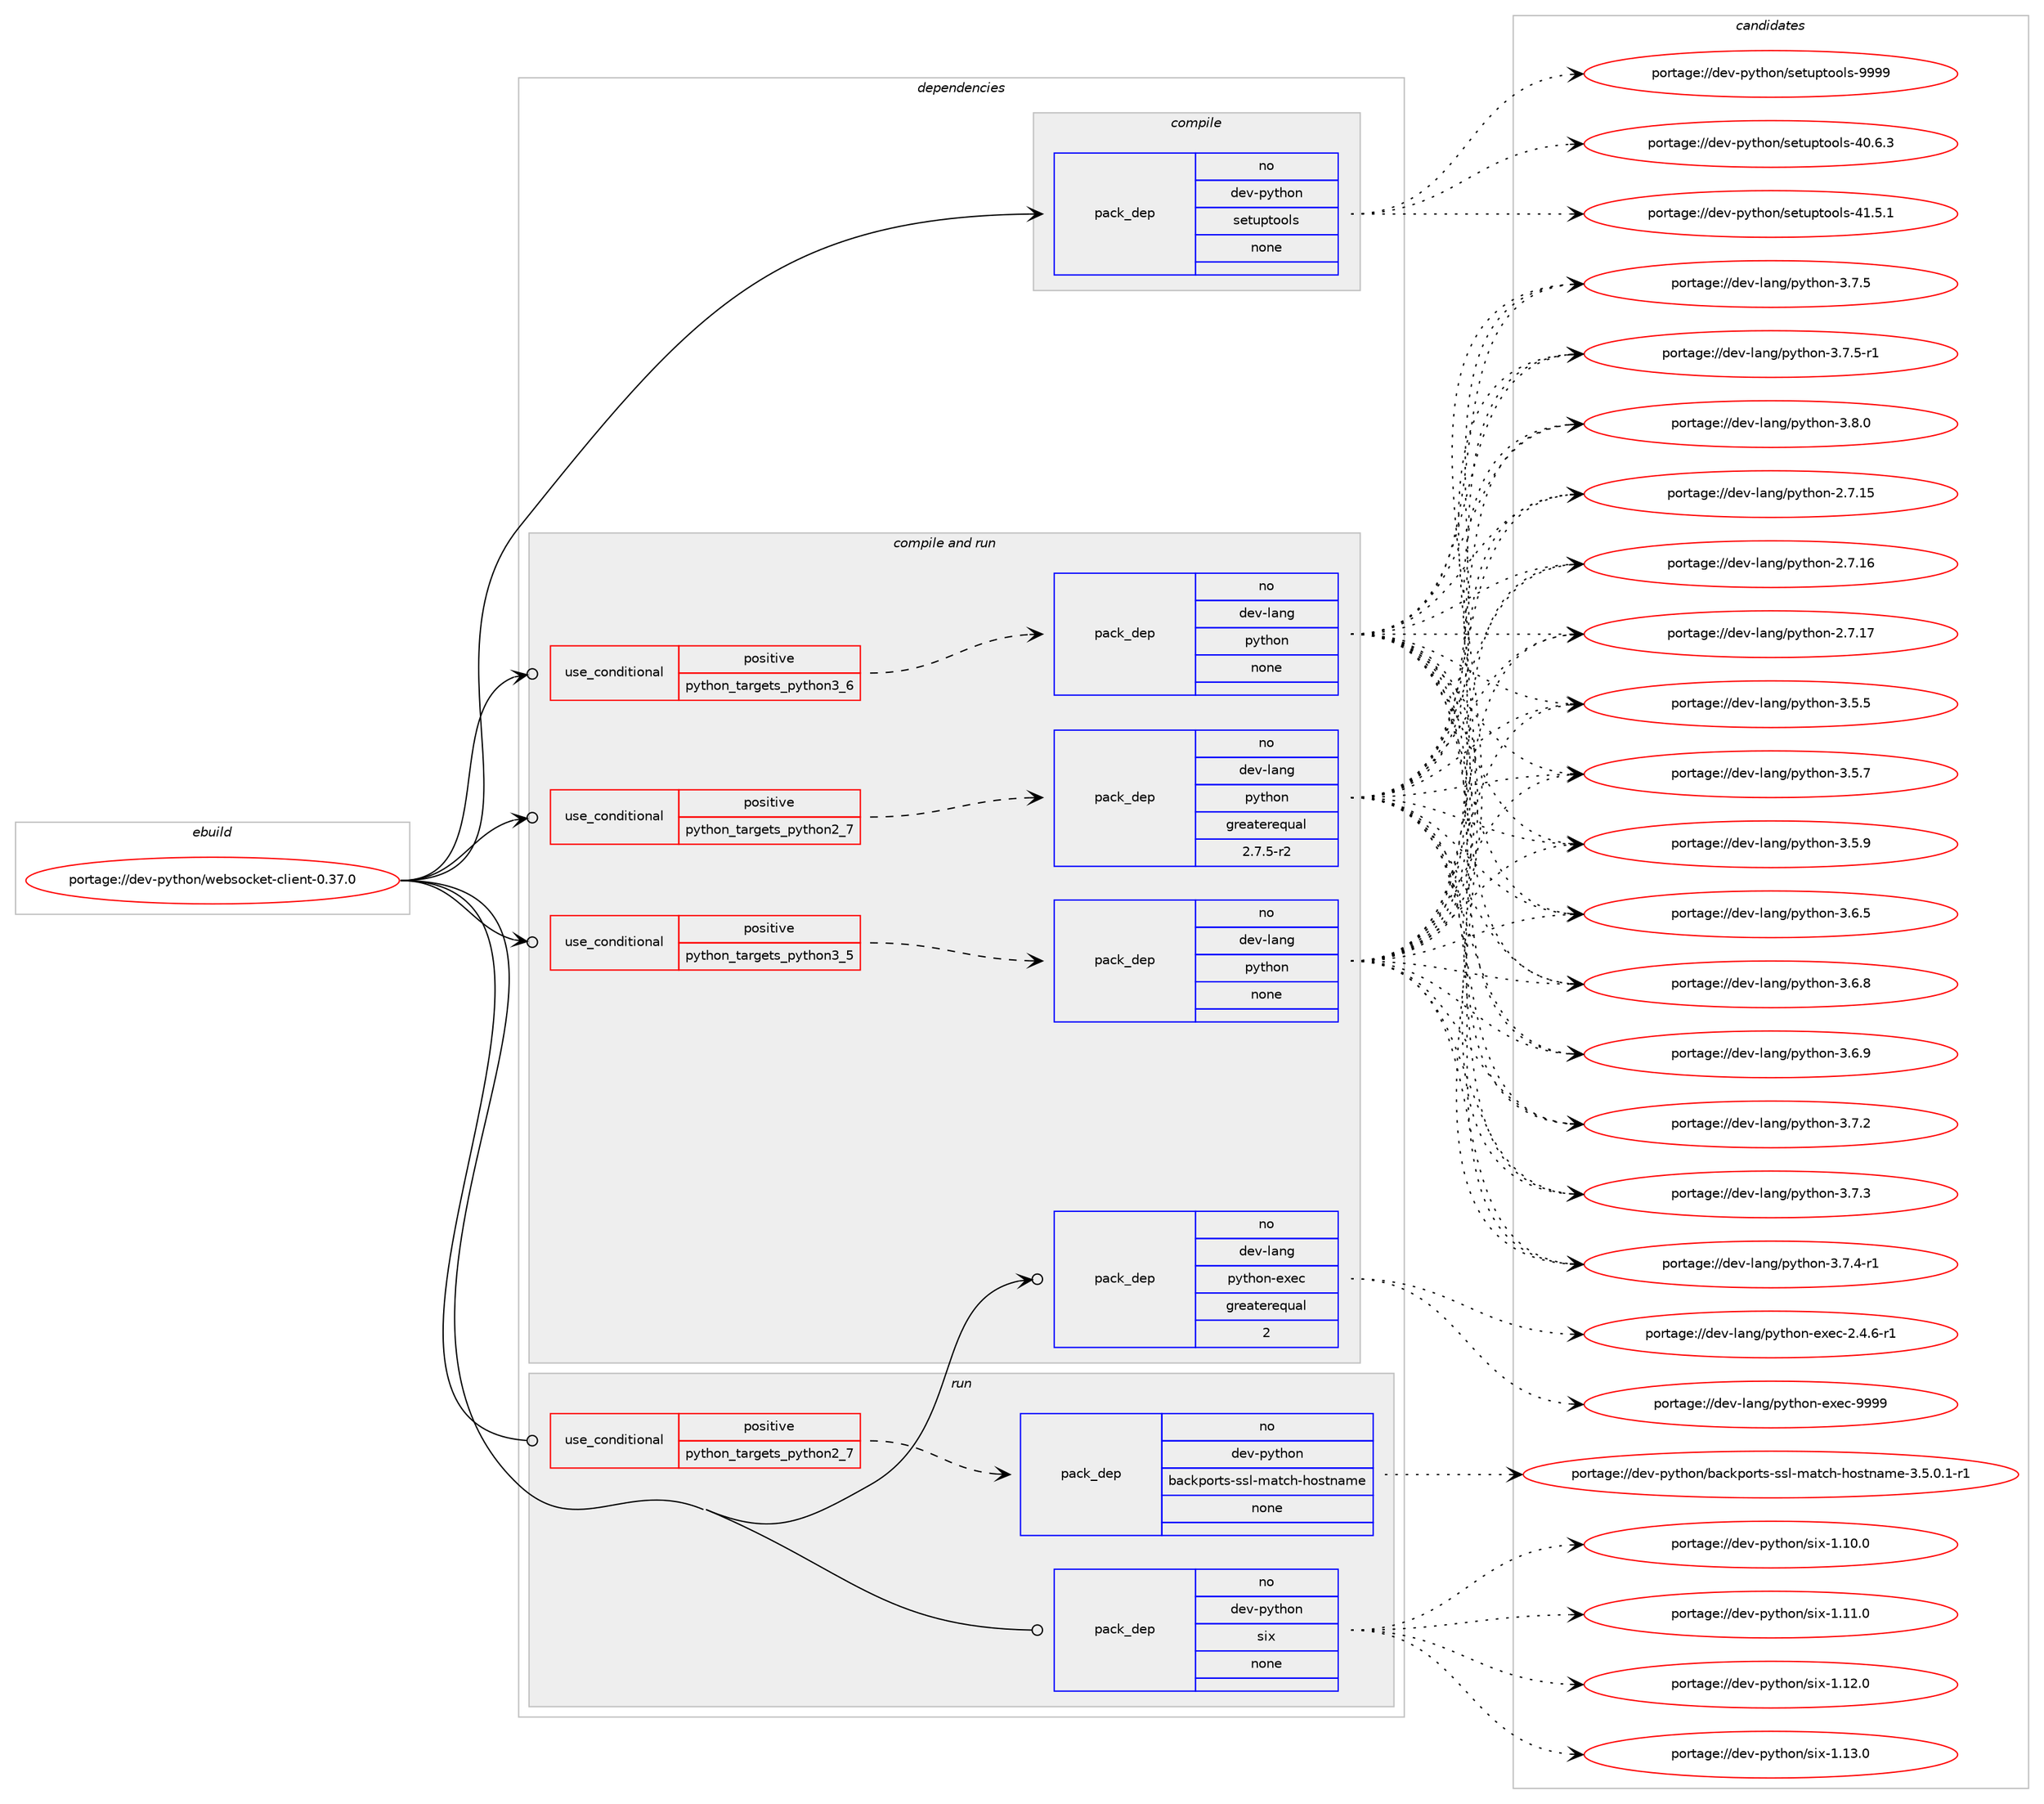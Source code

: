 digraph prolog {

# *************
# Graph options
# *************

newrank=true;
concentrate=true;
compound=true;
graph [rankdir=LR,fontname=Helvetica,fontsize=10,ranksep=1.5];#, ranksep=2.5, nodesep=0.2];
edge  [arrowhead=vee];
node  [fontname=Helvetica,fontsize=10];

# **********
# The ebuild
# **********

subgraph cluster_leftcol {
color=gray;
rank=same;
label=<<i>ebuild</i>>;
id [label="portage://dev-python/websocket-client-0.37.0", color=red, width=4, href="../dev-python/websocket-client-0.37.0.svg"];
}

# ****************
# The dependencies
# ****************

subgraph cluster_midcol {
color=gray;
label=<<i>dependencies</i>>;
subgraph cluster_compile {
fillcolor="#eeeeee";
style=filled;
label=<<i>compile</i>>;
subgraph pack134604 {
dependency178676 [label=<<TABLE BORDER="0" CELLBORDER="1" CELLSPACING="0" CELLPADDING="4" WIDTH="220"><TR><TD ROWSPAN="6" CELLPADDING="30">pack_dep</TD></TR><TR><TD WIDTH="110">no</TD></TR><TR><TD>dev-python</TD></TR><TR><TD>setuptools</TD></TR><TR><TD>none</TD></TR><TR><TD></TD></TR></TABLE>>, shape=none, color=blue];
}
id:e -> dependency178676:w [weight=20,style="solid",arrowhead="vee"];
}
subgraph cluster_compileandrun {
fillcolor="#eeeeee";
style=filled;
label=<<i>compile and run</i>>;
subgraph cond40661 {
dependency178677 [label=<<TABLE BORDER="0" CELLBORDER="1" CELLSPACING="0" CELLPADDING="4"><TR><TD ROWSPAN="3" CELLPADDING="10">use_conditional</TD></TR><TR><TD>positive</TD></TR><TR><TD>python_targets_python2_7</TD></TR></TABLE>>, shape=none, color=red];
subgraph pack134605 {
dependency178678 [label=<<TABLE BORDER="0" CELLBORDER="1" CELLSPACING="0" CELLPADDING="4" WIDTH="220"><TR><TD ROWSPAN="6" CELLPADDING="30">pack_dep</TD></TR><TR><TD WIDTH="110">no</TD></TR><TR><TD>dev-lang</TD></TR><TR><TD>python</TD></TR><TR><TD>greaterequal</TD></TR><TR><TD>2.7.5-r2</TD></TR></TABLE>>, shape=none, color=blue];
}
dependency178677:e -> dependency178678:w [weight=20,style="dashed",arrowhead="vee"];
}
id:e -> dependency178677:w [weight=20,style="solid",arrowhead="odotvee"];
subgraph cond40662 {
dependency178679 [label=<<TABLE BORDER="0" CELLBORDER="1" CELLSPACING="0" CELLPADDING="4"><TR><TD ROWSPAN="3" CELLPADDING="10">use_conditional</TD></TR><TR><TD>positive</TD></TR><TR><TD>python_targets_python3_5</TD></TR></TABLE>>, shape=none, color=red];
subgraph pack134606 {
dependency178680 [label=<<TABLE BORDER="0" CELLBORDER="1" CELLSPACING="0" CELLPADDING="4" WIDTH="220"><TR><TD ROWSPAN="6" CELLPADDING="30">pack_dep</TD></TR><TR><TD WIDTH="110">no</TD></TR><TR><TD>dev-lang</TD></TR><TR><TD>python</TD></TR><TR><TD>none</TD></TR><TR><TD></TD></TR></TABLE>>, shape=none, color=blue];
}
dependency178679:e -> dependency178680:w [weight=20,style="dashed",arrowhead="vee"];
}
id:e -> dependency178679:w [weight=20,style="solid",arrowhead="odotvee"];
subgraph cond40663 {
dependency178681 [label=<<TABLE BORDER="0" CELLBORDER="1" CELLSPACING="0" CELLPADDING="4"><TR><TD ROWSPAN="3" CELLPADDING="10">use_conditional</TD></TR><TR><TD>positive</TD></TR><TR><TD>python_targets_python3_6</TD></TR></TABLE>>, shape=none, color=red];
subgraph pack134607 {
dependency178682 [label=<<TABLE BORDER="0" CELLBORDER="1" CELLSPACING="0" CELLPADDING="4" WIDTH="220"><TR><TD ROWSPAN="6" CELLPADDING="30">pack_dep</TD></TR><TR><TD WIDTH="110">no</TD></TR><TR><TD>dev-lang</TD></TR><TR><TD>python</TD></TR><TR><TD>none</TD></TR><TR><TD></TD></TR></TABLE>>, shape=none, color=blue];
}
dependency178681:e -> dependency178682:w [weight=20,style="dashed",arrowhead="vee"];
}
id:e -> dependency178681:w [weight=20,style="solid",arrowhead="odotvee"];
subgraph pack134608 {
dependency178683 [label=<<TABLE BORDER="0" CELLBORDER="1" CELLSPACING="0" CELLPADDING="4" WIDTH="220"><TR><TD ROWSPAN="6" CELLPADDING="30">pack_dep</TD></TR><TR><TD WIDTH="110">no</TD></TR><TR><TD>dev-lang</TD></TR><TR><TD>python-exec</TD></TR><TR><TD>greaterequal</TD></TR><TR><TD>2</TD></TR></TABLE>>, shape=none, color=blue];
}
id:e -> dependency178683:w [weight=20,style="solid",arrowhead="odotvee"];
}
subgraph cluster_run {
fillcolor="#eeeeee";
style=filled;
label=<<i>run</i>>;
subgraph cond40664 {
dependency178684 [label=<<TABLE BORDER="0" CELLBORDER="1" CELLSPACING="0" CELLPADDING="4"><TR><TD ROWSPAN="3" CELLPADDING="10">use_conditional</TD></TR><TR><TD>positive</TD></TR><TR><TD>python_targets_python2_7</TD></TR></TABLE>>, shape=none, color=red];
subgraph pack134609 {
dependency178685 [label=<<TABLE BORDER="0" CELLBORDER="1" CELLSPACING="0" CELLPADDING="4" WIDTH="220"><TR><TD ROWSPAN="6" CELLPADDING="30">pack_dep</TD></TR><TR><TD WIDTH="110">no</TD></TR><TR><TD>dev-python</TD></TR><TR><TD>backports-ssl-match-hostname</TD></TR><TR><TD>none</TD></TR><TR><TD></TD></TR></TABLE>>, shape=none, color=blue];
}
dependency178684:e -> dependency178685:w [weight=20,style="dashed",arrowhead="vee"];
}
id:e -> dependency178684:w [weight=20,style="solid",arrowhead="odot"];
subgraph pack134610 {
dependency178686 [label=<<TABLE BORDER="0" CELLBORDER="1" CELLSPACING="0" CELLPADDING="4" WIDTH="220"><TR><TD ROWSPAN="6" CELLPADDING="30">pack_dep</TD></TR><TR><TD WIDTH="110">no</TD></TR><TR><TD>dev-python</TD></TR><TR><TD>six</TD></TR><TR><TD>none</TD></TR><TR><TD></TD></TR></TABLE>>, shape=none, color=blue];
}
id:e -> dependency178686:w [weight=20,style="solid",arrowhead="odot"];
}
}

# **************
# The candidates
# **************

subgraph cluster_choices {
rank=same;
color=gray;
label=<<i>candidates</i>>;

subgraph choice134604 {
color=black;
nodesep=1;
choiceportage100101118451121211161041111104711510111611711211611111110811545524846544651 [label="portage://dev-python/setuptools-40.6.3", color=red, width=4,href="../dev-python/setuptools-40.6.3.svg"];
choiceportage100101118451121211161041111104711510111611711211611111110811545524946534649 [label="portage://dev-python/setuptools-41.5.1", color=red, width=4,href="../dev-python/setuptools-41.5.1.svg"];
choiceportage10010111845112121116104111110471151011161171121161111111081154557575757 [label="portage://dev-python/setuptools-9999", color=red, width=4,href="../dev-python/setuptools-9999.svg"];
dependency178676:e -> choiceportage100101118451121211161041111104711510111611711211611111110811545524846544651:w [style=dotted,weight="100"];
dependency178676:e -> choiceportage100101118451121211161041111104711510111611711211611111110811545524946534649:w [style=dotted,weight="100"];
dependency178676:e -> choiceportage10010111845112121116104111110471151011161171121161111111081154557575757:w [style=dotted,weight="100"];
}
subgraph choice134605 {
color=black;
nodesep=1;
choiceportage10010111845108971101034711212111610411111045504655464953 [label="portage://dev-lang/python-2.7.15", color=red, width=4,href="../dev-lang/python-2.7.15.svg"];
choiceportage10010111845108971101034711212111610411111045504655464954 [label="portage://dev-lang/python-2.7.16", color=red, width=4,href="../dev-lang/python-2.7.16.svg"];
choiceportage10010111845108971101034711212111610411111045504655464955 [label="portage://dev-lang/python-2.7.17", color=red, width=4,href="../dev-lang/python-2.7.17.svg"];
choiceportage100101118451089711010347112121116104111110455146534653 [label="portage://dev-lang/python-3.5.5", color=red, width=4,href="../dev-lang/python-3.5.5.svg"];
choiceportage100101118451089711010347112121116104111110455146534655 [label="portage://dev-lang/python-3.5.7", color=red, width=4,href="../dev-lang/python-3.5.7.svg"];
choiceportage100101118451089711010347112121116104111110455146534657 [label="portage://dev-lang/python-3.5.9", color=red, width=4,href="../dev-lang/python-3.5.9.svg"];
choiceportage100101118451089711010347112121116104111110455146544653 [label="portage://dev-lang/python-3.6.5", color=red, width=4,href="../dev-lang/python-3.6.5.svg"];
choiceportage100101118451089711010347112121116104111110455146544656 [label="portage://dev-lang/python-3.6.8", color=red, width=4,href="../dev-lang/python-3.6.8.svg"];
choiceportage100101118451089711010347112121116104111110455146544657 [label="portage://dev-lang/python-3.6.9", color=red, width=4,href="../dev-lang/python-3.6.9.svg"];
choiceportage100101118451089711010347112121116104111110455146554650 [label="portage://dev-lang/python-3.7.2", color=red, width=4,href="../dev-lang/python-3.7.2.svg"];
choiceportage100101118451089711010347112121116104111110455146554651 [label="portage://dev-lang/python-3.7.3", color=red, width=4,href="../dev-lang/python-3.7.3.svg"];
choiceportage1001011184510897110103471121211161041111104551465546524511449 [label="portage://dev-lang/python-3.7.4-r1", color=red, width=4,href="../dev-lang/python-3.7.4-r1.svg"];
choiceportage100101118451089711010347112121116104111110455146554653 [label="portage://dev-lang/python-3.7.5", color=red, width=4,href="../dev-lang/python-3.7.5.svg"];
choiceportage1001011184510897110103471121211161041111104551465546534511449 [label="portage://dev-lang/python-3.7.5-r1", color=red, width=4,href="../dev-lang/python-3.7.5-r1.svg"];
choiceportage100101118451089711010347112121116104111110455146564648 [label="portage://dev-lang/python-3.8.0", color=red, width=4,href="../dev-lang/python-3.8.0.svg"];
dependency178678:e -> choiceportage10010111845108971101034711212111610411111045504655464953:w [style=dotted,weight="100"];
dependency178678:e -> choiceportage10010111845108971101034711212111610411111045504655464954:w [style=dotted,weight="100"];
dependency178678:e -> choiceportage10010111845108971101034711212111610411111045504655464955:w [style=dotted,weight="100"];
dependency178678:e -> choiceportage100101118451089711010347112121116104111110455146534653:w [style=dotted,weight="100"];
dependency178678:e -> choiceportage100101118451089711010347112121116104111110455146534655:w [style=dotted,weight="100"];
dependency178678:e -> choiceportage100101118451089711010347112121116104111110455146534657:w [style=dotted,weight="100"];
dependency178678:e -> choiceportage100101118451089711010347112121116104111110455146544653:w [style=dotted,weight="100"];
dependency178678:e -> choiceportage100101118451089711010347112121116104111110455146544656:w [style=dotted,weight="100"];
dependency178678:e -> choiceportage100101118451089711010347112121116104111110455146544657:w [style=dotted,weight="100"];
dependency178678:e -> choiceportage100101118451089711010347112121116104111110455146554650:w [style=dotted,weight="100"];
dependency178678:e -> choiceportage100101118451089711010347112121116104111110455146554651:w [style=dotted,weight="100"];
dependency178678:e -> choiceportage1001011184510897110103471121211161041111104551465546524511449:w [style=dotted,weight="100"];
dependency178678:e -> choiceportage100101118451089711010347112121116104111110455146554653:w [style=dotted,weight="100"];
dependency178678:e -> choiceportage1001011184510897110103471121211161041111104551465546534511449:w [style=dotted,weight="100"];
dependency178678:e -> choiceportage100101118451089711010347112121116104111110455146564648:w [style=dotted,weight="100"];
}
subgraph choice134606 {
color=black;
nodesep=1;
choiceportage10010111845108971101034711212111610411111045504655464953 [label="portage://dev-lang/python-2.7.15", color=red, width=4,href="../dev-lang/python-2.7.15.svg"];
choiceportage10010111845108971101034711212111610411111045504655464954 [label="portage://dev-lang/python-2.7.16", color=red, width=4,href="../dev-lang/python-2.7.16.svg"];
choiceportage10010111845108971101034711212111610411111045504655464955 [label="portage://dev-lang/python-2.7.17", color=red, width=4,href="../dev-lang/python-2.7.17.svg"];
choiceportage100101118451089711010347112121116104111110455146534653 [label="portage://dev-lang/python-3.5.5", color=red, width=4,href="../dev-lang/python-3.5.5.svg"];
choiceportage100101118451089711010347112121116104111110455146534655 [label="portage://dev-lang/python-3.5.7", color=red, width=4,href="../dev-lang/python-3.5.7.svg"];
choiceportage100101118451089711010347112121116104111110455146534657 [label="portage://dev-lang/python-3.5.9", color=red, width=4,href="../dev-lang/python-3.5.9.svg"];
choiceportage100101118451089711010347112121116104111110455146544653 [label="portage://dev-lang/python-3.6.5", color=red, width=4,href="../dev-lang/python-3.6.5.svg"];
choiceportage100101118451089711010347112121116104111110455146544656 [label="portage://dev-lang/python-3.6.8", color=red, width=4,href="../dev-lang/python-3.6.8.svg"];
choiceportage100101118451089711010347112121116104111110455146544657 [label="portage://dev-lang/python-3.6.9", color=red, width=4,href="../dev-lang/python-3.6.9.svg"];
choiceportage100101118451089711010347112121116104111110455146554650 [label="portage://dev-lang/python-3.7.2", color=red, width=4,href="../dev-lang/python-3.7.2.svg"];
choiceportage100101118451089711010347112121116104111110455146554651 [label="portage://dev-lang/python-3.7.3", color=red, width=4,href="../dev-lang/python-3.7.3.svg"];
choiceportage1001011184510897110103471121211161041111104551465546524511449 [label="portage://dev-lang/python-3.7.4-r1", color=red, width=4,href="../dev-lang/python-3.7.4-r1.svg"];
choiceportage100101118451089711010347112121116104111110455146554653 [label="portage://dev-lang/python-3.7.5", color=red, width=4,href="../dev-lang/python-3.7.5.svg"];
choiceportage1001011184510897110103471121211161041111104551465546534511449 [label="portage://dev-lang/python-3.7.5-r1", color=red, width=4,href="../dev-lang/python-3.7.5-r1.svg"];
choiceportage100101118451089711010347112121116104111110455146564648 [label="portage://dev-lang/python-3.8.0", color=red, width=4,href="../dev-lang/python-3.8.0.svg"];
dependency178680:e -> choiceportage10010111845108971101034711212111610411111045504655464953:w [style=dotted,weight="100"];
dependency178680:e -> choiceportage10010111845108971101034711212111610411111045504655464954:w [style=dotted,weight="100"];
dependency178680:e -> choiceportage10010111845108971101034711212111610411111045504655464955:w [style=dotted,weight="100"];
dependency178680:e -> choiceportage100101118451089711010347112121116104111110455146534653:w [style=dotted,weight="100"];
dependency178680:e -> choiceportage100101118451089711010347112121116104111110455146534655:w [style=dotted,weight="100"];
dependency178680:e -> choiceportage100101118451089711010347112121116104111110455146534657:w [style=dotted,weight="100"];
dependency178680:e -> choiceportage100101118451089711010347112121116104111110455146544653:w [style=dotted,weight="100"];
dependency178680:e -> choiceportage100101118451089711010347112121116104111110455146544656:w [style=dotted,weight="100"];
dependency178680:e -> choiceportage100101118451089711010347112121116104111110455146544657:w [style=dotted,weight="100"];
dependency178680:e -> choiceportage100101118451089711010347112121116104111110455146554650:w [style=dotted,weight="100"];
dependency178680:e -> choiceportage100101118451089711010347112121116104111110455146554651:w [style=dotted,weight="100"];
dependency178680:e -> choiceportage1001011184510897110103471121211161041111104551465546524511449:w [style=dotted,weight="100"];
dependency178680:e -> choiceportage100101118451089711010347112121116104111110455146554653:w [style=dotted,weight="100"];
dependency178680:e -> choiceportage1001011184510897110103471121211161041111104551465546534511449:w [style=dotted,weight="100"];
dependency178680:e -> choiceportage100101118451089711010347112121116104111110455146564648:w [style=dotted,weight="100"];
}
subgraph choice134607 {
color=black;
nodesep=1;
choiceportage10010111845108971101034711212111610411111045504655464953 [label="portage://dev-lang/python-2.7.15", color=red, width=4,href="../dev-lang/python-2.7.15.svg"];
choiceportage10010111845108971101034711212111610411111045504655464954 [label="portage://dev-lang/python-2.7.16", color=red, width=4,href="../dev-lang/python-2.7.16.svg"];
choiceportage10010111845108971101034711212111610411111045504655464955 [label="portage://dev-lang/python-2.7.17", color=red, width=4,href="../dev-lang/python-2.7.17.svg"];
choiceportage100101118451089711010347112121116104111110455146534653 [label="portage://dev-lang/python-3.5.5", color=red, width=4,href="../dev-lang/python-3.5.5.svg"];
choiceportage100101118451089711010347112121116104111110455146534655 [label="portage://dev-lang/python-3.5.7", color=red, width=4,href="../dev-lang/python-3.5.7.svg"];
choiceportage100101118451089711010347112121116104111110455146534657 [label="portage://dev-lang/python-3.5.9", color=red, width=4,href="../dev-lang/python-3.5.9.svg"];
choiceportage100101118451089711010347112121116104111110455146544653 [label="portage://dev-lang/python-3.6.5", color=red, width=4,href="../dev-lang/python-3.6.5.svg"];
choiceportage100101118451089711010347112121116104111110455146544656 [label="portage://dev-lang/python-3.6.8", color=red, width=4,href="../dev-lang/python-3.6.8.svg"];
choiceportage100101118451089711010347112121116104111110455146544657 [label="portage://dev-lang/python-3.6.9", color=red, width=4,href="../dev-lang/python-3.6.9.svg"];
choiceportage100101118451089711010347112121116104111110455146554650 [label="portage://dev-lang/python-3.7.2", color=red, width=4,href="../dev-lang/python-3.7.2.svg"];
choiceportage100101118451089711010347112121116104111110455146554651 [label="portage://dev-lang/python-3.7.3", color=red, width=4,href="../dev-lang/python-3.7.3.svg"];
choiceportage1001011184510897110103471121211161041111104551465546524511449 [label="portage://dev-lang/python-3.7.4-r1", color=red, width=4,href="../dev-lang/python-3.7.4-r1.svg"];
choiceportage100101118451089711010347112121116104111110455146554653 [label="portage://dev-lang/python-3.7.5", color=red, width=4,href="../dev-lang/python-3.7.5.svg"];
choiceportage1001011184510897110103471121211161041111104551465546534511449 [label="portage://dev-lang/python-3.7.5-r1", color=red, width=4,href="../dev-lang/python-3.7.5-r1.svg"];
choiceportage100101118451089711010347112121116104111110455146564648 [label="portage://dev-lang/python-3.8.0", color=red, width=4,href="../dev-lang/python-3.8.0.svg"];
dependency178682:e -> choiceportage10010111845108971101034711212111610411111045504655464953:w [style=dotted,weight="100"];
dependency178682:e -> choiceportage10010111845108971101034711212111610411111045504655464954:w [style=dotted,weight="100"];
dependency178682:e -> choiceportage10010111845108971101034711212111610411111045504655464955:w [style=dotted,weight="100"];
dependency178682:e -> choiceportage100101118451089711010347112121116104111110455146534653:w [style=dotted,weight="100"];
dependency178682:e -> choiceportage100101118451089711010347112121116104111110455146534655:w [style=dotted,weight="100"];
dependency178682:e -> choiceportage100101118451089711010347112121116104111110455146534657:w [style=dotted,weight="100"];
dependency178682:e -> choiceportage100101118451089711010347112121116104111110455146544653:w [style=dotted,weight="100"];
dependency178682:e -> choiceportage100101118451089711010347112121116104111110455146544656:w [style=dotted,weight="100"];
dependency178682:e -> choiceportage100101118451089711010347112121116104111110455146544657:w [style=dotted,weight="100"];
dependency178682:e -> choiceportage100101118451089711010347112121116104111110455146554650:w [style=dotted,weight="100"];
dependency178682:e -> choiceportage100101118451089711010347112121116104111110455146554651:w [style=dotted,weight="100"];
dependency178682:e -> choiceportage1001011184510897110103471121211161041111104551465546524511449:w [style=dotted,weight="100"];
dependency178682:e -> choiceportage100101118451089711010347112121116104111110455146554653:w [style=dotted,weight="100"];
dependency178682:e -> choiceportage1001011184510897110103471121211161041111104551465546534511449:w [style=dotted,weight="100"];
dependency178682:e -> choiceportage100101118451089711010347112121116104111110455146564648:w [style=dotted,weight="100"];
}
subgraph choice134608 {
color=black;
nodesep=1;
choiceportage10010111845108971101034711212111610411111045101120101994550465246544511449 [label="portage://dev-lang/python-exec-2.4.6-r1", color=red, width=4,href="../dev-lang/python-exec-2.4.6-r1.svg"];
choiceportage10010111845108971101034711212111610411111045101120101994557575757 [label="portage://dev-lang/python-exec-9999", color=red, width=4,href="../dev-lang/python-exec-9999.svg"];
dependency178683:e -> choiceportage10010111845108971101034711212111610411111045101120101994550465246544511449:w [style=dotted,weight="100"];
dependency178683:e -> choiceportage10010111845108971101034711212111610411111045101120101994557575757:w [style=dotted,weight="100"];
}
subgraph choice134609 {
color=black;
nodesep=1;
choiceportage100101118451121211161041111104798979910711211111411611545115115108451099711699104451041111151161109710910145514653464846494511449 [label="portage://dev-python/backports-ssl-match-hostname-3.5.0.1-r1", color=red, width=4,href="../dev-python/backports-ssl-match-hostname-3.5.0.1-r1.svg"];
dependency178685:e -> choiceportage100101118451121211161041111104798979910711211111411611545115115108451099711699104451041111151161109710910145514653464846494511449:w [style=dotted,weight="100"];
}
subgraph choice134610 {
color=black;
nodesep=1;
choiceportage100101118451121211161041111104711510512045494649484648 [label="portage://dev-python/six-1.10.0", color=red, width=4,href="../dev-python/six-1.10.0.svg"];
choiceportage100101118451121211161041111104711510512045494649494648 [label="portage://dev-python/six-1.11.0", color=red, width=4,href="../dev-python/six-1.11.0.svg"];
choiceportage100101118451121211161041111104711510512045494649504648 [label="portage://dev-python/six-1.12.0", color=red, width=4,href="../dev-python/six-1.12.0.svg"];
choiceportage100101118451121211161041111104711510512045494649514648 [label="portage://dev-python/six-1.13.0", color=red, width=4,href="../dev-python/six-1.13.0.svg"];
dependency178686:e -> choiceportage100101118451121211161041111104711510512045494649484648:w [style=dotted,weight="100"];
dependency178686:e -> choiceportage100101118451121211161041111104711510512045494649494648:w [style=dotted,weight="100"];
dependency178686:e -> choiceportage100101118451121211161041111104711510512045494649504648:w [style=dotted,weight="100"];
dependency178686:e -> choiceportage100101118451121211161041111104711510512045494649514648:w [style=dotted,weight="100"];
}
}

}
